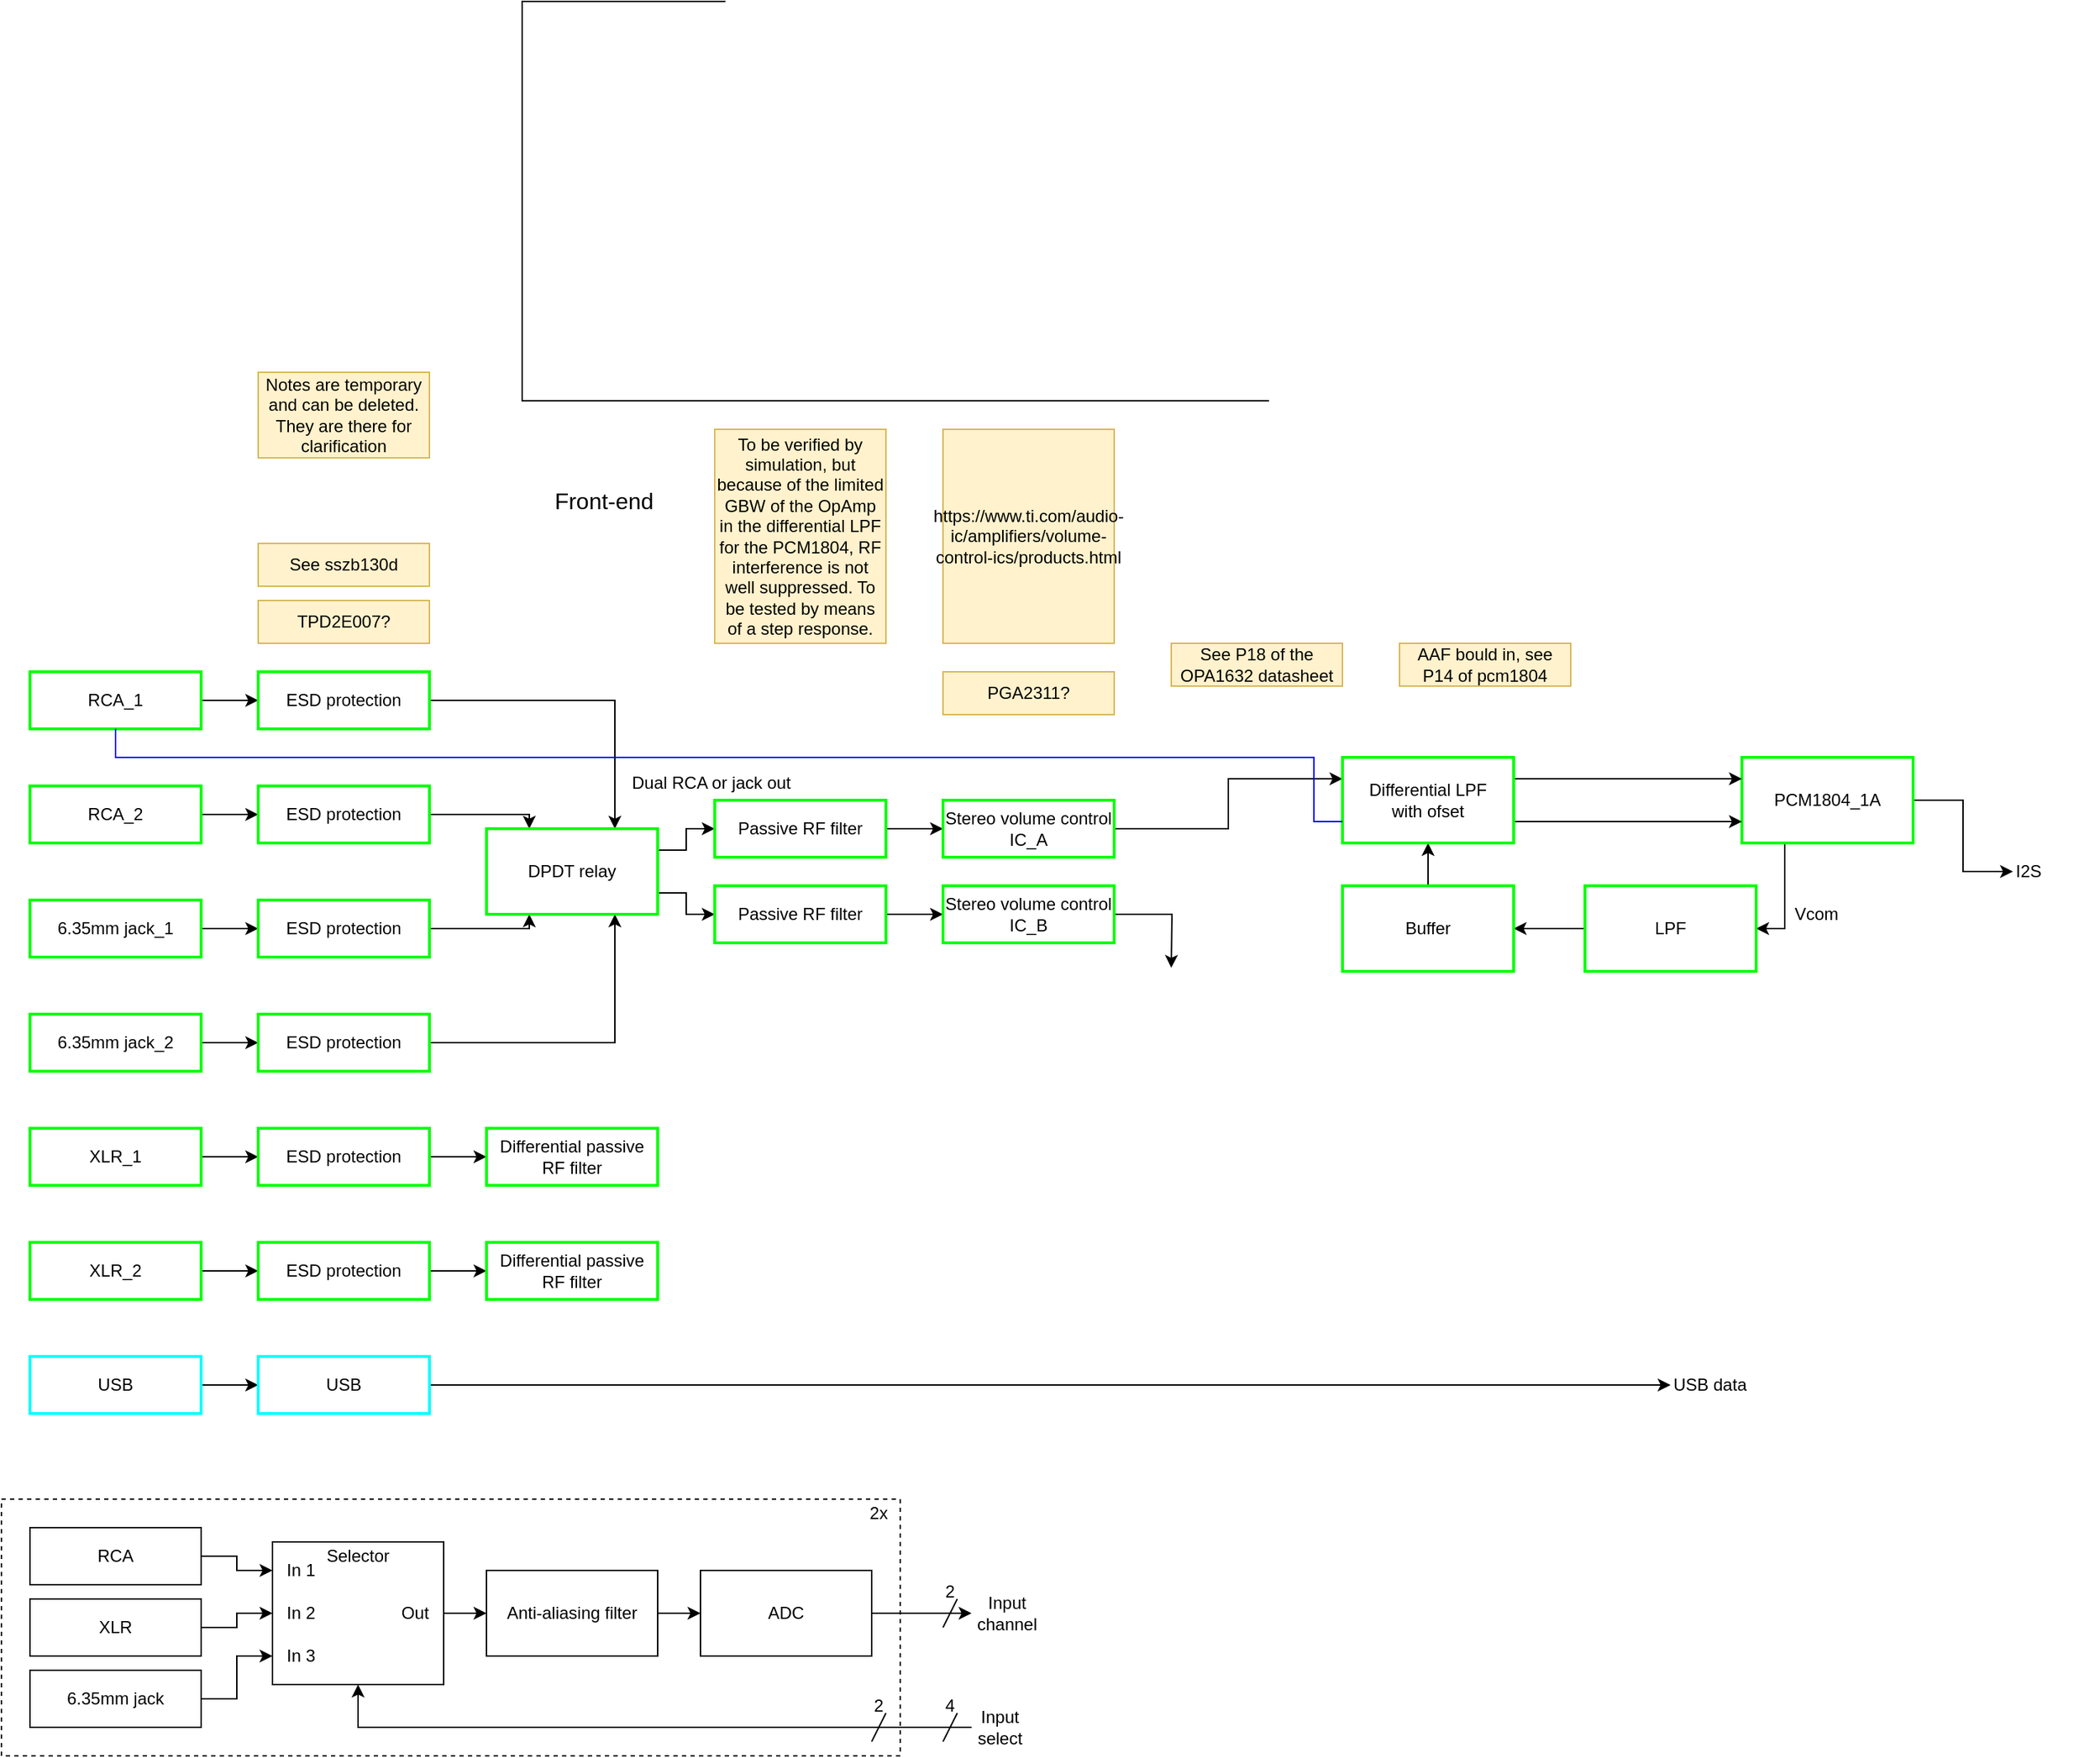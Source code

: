 <mxfile version="20.8.10" type="device"><diagram name="Front-end" id="cWm44dy0w8mPIGw9h7vB"><mxGraphModel dx="2058" dy="2834" grid="1" gridSize="10" guides="1" tooltips="1" connect="1" arrows="1" fold="1" page="1" pageScale="1" pageWidth="1169" pageHeight="1654" math="0" shadow="0"><root><mxCell id="Tum9GpHBGe6kB2Hy12o9-0"/><mxCell id="Tum9GpHBGe6kB2Hy12o9-1" parent="Tum9GpHBGe6kB2Hy12o9-0"/><mxCell id="Tum9GpHBGe6kB2Hy12o9-2" value="" style="rounded=0;whiteSpace=wrap;html=1;" parent="Tum9GpHBGe6kB2Hy12o9-1" vertex="1"><mxGeometry x="475" y="-220" width="670" height="280" as="geometry"/></mxCell><mxCell id="Tum9GpHBGe6kB2Hy12o9-3" value="" style="rounded=0;whiteSpace=wrap;html=1;dashed=1;" parent="Tum9GpHBGe6kB2Hy12o9-1" vertex="1"><mxGeometry x="110" y="830" width="630" height="180" as="geometry"/></mxCell><mxCell id="Tum9GpHBGe6kB2Hy12o9-4" value="" style="edgeStyle=orthogonalEdgeStyle;rounded=0;orthogonalLoop=1;jettySize=auto;html=1;startArrow=none;startFill=0;" parent="Tum9GpHBGe6kB2Hy12o9-1" source="Tum9GpHBGe6kB2Hy12o9-5" target="Tum9GpHBGe6kB2Hy12o9-7" edge="1"><mxGeometry relative="1" as="geometry"/></mxCell><mxCell id="Tum9GpHBGe6kB2Hy12o9-5" value="Anti-aliasing filter" style="rounded=0;whiteSpace=wrap;html=1;" parent="Tum9GpHBGe6kB2Hy12o9-1" vertex="1"><mxGeometry x="450" y="880" width="120" height="60" as="geometry"/></mxCell><mxCell id="Tum9GpHBGe6kB2Hy12o9-6" value="" style="edgeStyle=orthogonalEdgeStyle;rounded=0;orthogonalLoop=1;jettySize=auto;html=1;startArrow=none;startFill=0;entryX=0;entryY=0.5;entryDx=0;entryDy=0;" parent="Tum9GpHBGe6kB2Hy12o9-1" source="Tum9GpHBGe6kB2Hy12o9-7" target="Tum9GpHBGe6kB2Hy12o9-17" edge="1"><mxGeometry relative="1" as="geometry"><mxPoint x="770" y="910" as="targetPoint"/></mxGeometry></mxCell><mxCell id="Tum9GpHBGe6kB2Hy12o9-7" value="ADC" style="rounded=0;whiteSpace=wrap;html=1;" parent="Tum9GpHBGe6kB2Hy12o9-1" vertex="1"><mxGeometry x="600" y="880" width="120" height="60" as="geometry"/></mxCell><mxCell id="Tum9GpHBGe6kB2Hy12o9-8" style="edgeStyle=orthogonalEdgeStyle;rounded=0;orthogonalLoop=1;jettySize=auto;html=1;exitX=1;exitY=0.5;exitDx=0;exitDy=0;entryX=0;entryY=0.5;entryDx=0;entryDy=0;startArrow=none;startFill=0;" parent="Tum9GpHBGe6kB2Hy12o9-1" source="Tum9GpHBGe6kB2Hy12o9-9" target="Tum9GpHBGe6kB2Hy12o9-20" edge="1"><mxGeometry relative="1" as="geometry"/></mxCell><mxCell id="Tum9GpHBGe6kB2Hy12o9-9" value="RCA" style="rounded=0;whiteSpace=wrap;html=1;" parent="Tum9GpHBGe6kB2Hy12o9-1" vertex="1"><mxGeometry x="130" y="850" width="120" height="40" as="geometry"/></mxCell><mxCell id="Tum9GpHBGe6kB2Hy12o9-10" style="edgeStyle=orthogonalEdgeStyle;rounded=0;orthogonalLoop=1;jettySize=auto;html=1;exitX=1;exitY=0.5;exitDx=0;exitDy=0;startArrow=none;startFill=0;" parent="Tum9GpHBGe6kB2Hy12o9-1" source="Tum9GpHBGe6kB2Hy12o9-11" target="Tum9GpHBGe6kB2Hy12o9-21" edge="1"><mxGeometry relative="1" as="geometry"/></mxCell><mxCell id="Tum9GpHBGe6kB2Hy12o9-11" value="XLR" style="rounded=0;whiteSpace=wrap;html=1;" parent="Tum9GpHBGe6kB2Hy12o9-1" vertex="1"><mxGeometry x="130" y="900" width="120" height="40" as="geometry"/></mxCell><mxCell id="Tum9GpHBGe6kB2Hy12o9-12" style="edgeStyle=orthogonalEdgeStyle;rounded=0;orthogonalLoop=1;jettySize=auto;html=1;exitX=1;exitY=0.5;exitDx=0;exitDy=0;startArrow=none;startFill=0;entryX=0;entryY=0.5;entryDx=0;entryDy=0;" parent="Tum9GpHBGe6kB2Hy12o9-1" source="biP2eencUZLMIJbClhq1-16" target="Tum9GpHBGe6kB2Hy12o9-16" edge="1"><mxGeometry relative="1" as="geometry"><mxPoint x="470" y="760" as="targetPoint"/><Array as="points"><mxPoint x="760" y="750"/><mxPoint x="760" y="750"/></Array></mxGeometry></mxCell><mxCell id="biP2eencUZLMIJbClhq1-18" value="" style="edgeStyle=orthogonalEdgeStyle;rounded=0;orthogonalLoop=1;jettySize=auto;html=1;" parent="Tum9GpHBGe6kB2Hy12o9-1" source="Tum9GpHBGe6kB2Hy12o9-13" target="biP2eencUZLMIJbClhq1-16" edge="1"><mxGeometry relative="1" as="geometry"/></mxCell><mxCell id="Tum9GpHBGe6kB2Hy12o9-13" value="USB" style="rounded=0;whiteSpace=wrap;html=1;strokeColor=#00FFFF;strokeWidth=2;" parent="Tum9GpHBGe6kB2Hy12o9-1" vertex="1"><mxGeometry x="130" y="730" width="120" height="40" as="geometry"/></mxCell><mxCell id="Tum9GpHBGe6kB2Hy12o9-14" style="edgeStyle=orthogonalEdgeStyle;rounded=0;orthogonalLoop=1;jettySize=auto;html=1;exitX=1;exitY=0.5;exitDx=0;exitDy=0;entryX=0;entryY=0.5;entryDx=0;entryDy=0;startArrow=none;startFill=0;" parent="Tum9GpHBGe6kB2Hy12o9-1" source="Tum9GpHBGe6kB2Hy12o9-15" target="Tum9GpHBGe6kB2Hy12o9-22" edge="1"><mxGeometry relative="1" as="geometry"/></mxCell><mxCell id="Tum9GpHBGe6kB2Hy12o9-15" value="6.35mm jack" style="rounded=0;whiteSpace=wrap;html=1;" parent="Tum9GpHBGe6kB2Hy12o9-1" vertex="1"><mxGeometry x="130" y="950" width="120" height="40" as="geometry"/></mxCell><mxCell id="Tum9GpHBGe6kB2Hy12o9-16" value="USB data" style="text;html=1;strokeColor=none;fillColor=none;align=left;verticalAlign=middle;whiteSpace=wrap;rounded=0;" parent="Tum9GpHBGe6kB2Hy12o9-1" vertex="1"><mxGeometry x="1280" y="740" width="60" height="20" as="geometry"/></mxCell><mxCell id="Tum9GpHBGe6kB2Hy12o9-17" value="Input channel" style="text;html=1;strokeColor=none;fillColor=none;align=center;verticalAlign=middle;whiteSpace=wrap;rounded=0;" parent="Tum9GpHBGe6kB2Hy12o9-1" vertex="1"><mxGeometry x="790" y="900" width="50" height="20" as="geometry"/></mxCell><mxCell id="Tum9GpHBGe6kB2Hy12o9-18" style="edgeStyle=orthogonalEdgeStyle;rounded=0;orthogonalLoop=1;jettySize=auto;html=1;exitX=1;exitY=0.5;exitDx=0;exitDy=0;entryX=0;entryY=0.5;entryDx=0;entryDy=0;startArrow=none;startFill=0;" parent="Tum9GpHBGe6kB2Hy12o9-1" source="Tum9GpHBGe6kB2Hy12o9-19" target="Tum9GpHBGe6kB2Hy12o9-5" edge="1"><mxGeometry relative="1" as="geometry"/></mxCell><mxCell id="Tum9GpHBGe6kB2Hy12o9-19" value="" style="rounded=0;whiteSpace=wrap;html=1;" parent="Tum9GpHBGe6kB2Hy12o9-1" vertex="1"><mxGeometry x="300" y="860" width="120" height="100" as="geometry"/></mxCell><mxCell id="Tum9GpHBGe6kB2Hy12o9-20" value="In 1" style="text;html=1;strokeColor=none;fillColor=none;align=center;verticalAlign=middle;whiteSpace=wrap;rounded=0;" parent="Tum9GpHBGe6kB2Hy12o9-1" vertex="1"><mxGeometry x="300" y="870" width="40" height="20" as="geometry"/></mxCell><mxCell id="Tum9GpHBGe6kB2Hy12o9-21" value="In 2" style="text;html=1;strokeColor=none;fillColor=none;align=center;verticalAlign=middle;whiteSpace=wrap;rounded=0;" parent="Tum9GpHBGe6kB2Hy12o9-1" vertex="1"><mxGeometry x="300" y="900" width="40" height="20" as="geometry"/></mxCell><mxCell id="Tum9GpHBGe6kB2Hy12o9-22" value="In 3" style="text;html=1;strokeColor=none;fillColor=none;align=center;verticalAlign=middle;whiteSpace=wrap;rounded=0;" parent="Tum9GpHBGe6kB2Hy12o9-1" vertex="1"><mxGeometry x="300" y="930" width="40" height="20" as="geometry"/></mxCell><mxCell id="Tum9GpHBGe6kB2Hy12o9-23" value="Out" style="text;html=1;strokeColor=none;fillColor=none;align=center;verticalAlign=middle;whiteSpace=wrap;rounded=0;" parent="Tum9GpHBGe6kB2Hy12o9-1" vertex="1"><mxGeometry x="380" y="900" width="40" height="20" as="geometry"/></mxCell><mxCell id="Tum9GpHBGe6kB2Hy12o9-24" value="Selector" style="text;html=1;strokeColor=none;fillColor=none;align=center;verticalAlign=middle;whiteSpace=wrap;rounded=0;" parent="Tum9GpHBGe6kB2Hy12o9-1" vertex="1"><mxGeometry x="340" y="860" width="40" height="20" as="geometry"/></mxCell><mxCell id="Tum9GpHBGe6kB2Hy12o9-25" style="edgeStyle=orthogonalEdgeStyle;rounded=0;orthogonalLoop=1;jettySize=auto;html=1;exitX=0;exitY=0.5;exitDx=0;exitDy=0;entryX=0.5;entryY=1;entryDx=0;entryDy=0;startArrow=none;startFill=0;" parent="Tum9GpHBGe6kB2Hy12o9-1" source="Tum9GpHBGe6kB2Hy12o9-26" target="Tum9GpHBGe6kB2Hy12o9-19" edge="1"><mxGeometry relative="1" as="geometry"/></mxCell><mxCell id="Tum9GpHBGe6kB2Hy12o9-26" value="Input select" style="text;html=1;strokeColor=none;fillColor=none;align=center;verticalAlign=middle;whiteSpace=wrap;rounded=0;" parent="Tum9GpHBGe6kB2Hy12o9-1" vertex="1"><mxGeometry x="790" y="980" width="40" height="20" as="geometry"/></mxCell><mxCell id="Tum9GpHBGe6kB2Hy12o9-27" value="2x" style="text;html=1;strokeColor=none;fillColor=none;align=center;verticalAlign=middle;whiteSpace=wrap;rounded=0;dashed=1;" parent="Tum9GpHBGe6kB2Hy12o9-1" vertex="1"><mxGeometry x="710" y="830" width="30" height="20" as="geometry"/></mxCell><mxCell id="Tum9GpHBGe6kB2Hy12o9-28" value="" style="endArrow=none;html=1;" parent="Tum9GpHBGe6kB2Hy12o9-1" edge="1"><mxGeometry width="50" height="50" relative="1" as="geometry"><mxPoint x="770" y="920" as="sourcePoint"/><mxPoint x="780" y="900" as="targetPoint"/></mxGeometry></mxCell><mxCell id="Tum9GpHBGe6kB2Hy12o9-29" value="" style="endArrow=none;html=1;" parent="Tum9GpHBGe6kB2Hy12o9-1" edge="1"><mxGeometry width="50" height="50" relative="1" as="geometry"><mxPoint x="770" y="1000" as="sourcePoint"/><mxPoint x="780" y="980" as="targetPoint"/></mxGeometry></mxCell><mxCell id="Tum9GpHBGe6kB2Hy12o9-30" value="4" style="text;html=1;strokeColor=none;fillColor=none;align=center;verticalAlign=middle;whiteSpace=wrap;rounded=0;dashed=1;" parent="Tum9GpHBGe6kB2Hy12o9-1" vertex="1"><mxGeometry x="770" y="970" width="10" height="10" as="geometry"/></mxCell><mxCell id="Tum9GpHBGe6kB2Hy12o9-31" value="2" style="text;html=1;strokeColor=none;fillColor=none;align=center;verticalAlign=middle;whiteSpace=wrap;rounded=0;dashed=1;" parent="Tum9GpHBGe6kB2Hy12o9-1" vertex="1"><mxGeometry x="770" y="890" width="10" height="10" as="geometry"/></mxCell><mxCell id="Tum9GpHBGe6kB2Hy12o9-32" value="Front-end" style="text;html=1;strokeColor=none;fillColor=none;align=center;verticalAlign=middle;whiteSpace=wrap;rounded=0;dashed=1;fontSize=16;" parent="Tum9GpHBGe6kB2Hy12o9-1" vertex="1"><mxGeometry x="490" y="120" width="85" height="20" as="geometry"/></mxCell><mxCell id="Tum9GpHBGe6kB2Hy12o9-33" value="" style="endArrow=none;html=1;" parent="Tum9GpHBGe6kB2Hy12o9-1" edge="1"><mxGeometry width="50" height="50" relative="1" as="geometry"><mxPoint x="720" y="1000" as="sourcePoint"/><mxPoint x="730" y="980" as="targetPoint"/></mxGeometry></mxCell><mxCell id="Tum9GpHBGe6kB2Hy12o9-34" value="2" style="text;html=1;strokeColor=none;fillColor=none;align=center;verticalAlign=middle;whiteSpace=wrap;rounded=0;dashed=1;" parent="Tum9GpHBGe6kB2Hy12o9-1" vertex="1"><mxGeometry x="720" y="970" width="10" height="10" as="geometry"/></mxCell><mxCell id="biP2eencUZLMIJbClhq1-10" value="" style="edgeStyle=orthogonalEdgeStyle;rounded=0;orthogonalLoop=1;jettySize=auto;html=1;" parent="Tum9GpHBGe6kB2Hy12o9-1" source="biP2eencUZLMIJbClhq1-2" target="biP2eencUZLMIJbClhq1-9" edge="1"><mxGeometry relative="1" as="geometry"/></mxCell><mxCell id="biP2eencUZLMIJbClhq1-2" value="RCA_1" style="rounded=0;whiteSpace=wrap;html=1;strokeColor=#00FF00;strokeWidth=2;" parent="Tum9GpHBGe6kB2Hy12o9-1" vertex="1"><mxGeometry x="130" y="250" width="120" height="40" as="geometry"/></mxCell><mxCell id="biP2eencUZLMIJbClhq1-23" value="" style="edgeStyle=orthogonalEdgeStyle;rounded=0;orthogonalLoop=1;jettySize=auto;html=1;" parent="Tum9GpHBGe6kB2Hy12o9-1" source="biP2eencUZLMIJbClhq1-3" target="biP2eencUZLMIJbClhq1-11" edge="1"><mxGeometry relative="1" as="geometry"/></mxCell><mxCell id="biP2eencUZLMIJbClhq1-3" value="RCA_2" style="rounded=0;whiteSpace=wrap;html=1;strokeColor=#00FF00;strokeWidth=2;" parent="Tum9GpHBGe6kB2Hy12o9-1" vertex="1"><mxGeometry x="130" y="330" width="120" height="40" as="geometry"/></mxCell><mxCell id="biP2eencUZLMIJbClhq1-22" value="" style="edgeStyle=orthogonalEdgeStyle;rounded=0;orthogonalLoop=1;jettySize=auto;html=1;" parent="Tum9GpHBGe6kB2Hy12o9-1" source="biP2eencUZLMIJbClhq1-4" target="biP2eencUZLMIJbClhq1-12" edge="1"><mxGeometry relative="1" as="geometry"/></mxCell><mxCell id="biP2eencUZLMIJbClhq1-4" value="6.35mm jack_1" style="rounded=0;whiteSpace=wrap;html=1;strokeColor=#00FF00;strokeWidth=2;" parent="Tum9GpHBGe6kB2Hy12o9-1" vertex="1"><mxGeometry x="130" y="410" width="120" height="40" as="geometry"/></mxCell><mxCell id="biP2eencUZLMIJbClhq1-21" value="" style="edgeStyle=orthogonalEdgeStyle;rounded=0;orthogonalLoop=1;jettySize=auto;html=1;" parent="Tum9GpHBGe6kB2Hy12o9-1" source="biP2eencUZLMIJbClhq1-5" target="biP2eencUZLMIJbClhq1-13" edge="1"><mxGeometry relative="1" as="geometry"/></mxCell><mxCell id="biP2eencUZLMIJbClhq1-5" value="6.35mm jack_2" style="rounded=0;whiteSpace=wrap;html=1;strokeColor=#00FF00;strokeWidth=2;" parent="Tum9GpHBGe6kB2Hy12o9-1" vertex="1"><mxGeometry x="130" y="490" width="120" height="40" as="geometry"/></mxCell><mxCell id="biP2eencUZLMIJbClhq1-20" value="" style="edgeStyle=orthogonalEdgeStyle;rounded=0;orthogonalLoop=1;jettySize=auto;html=1;" parent="Tum9GpHBGe6kB2Hy12o9-1" source="biP2eencUZLMIJbClhq1-6" target="biP2eencUZLMIJbClhq1-14" edge="1"><mxGeometry relative="1" as="geometry"/></mxCell><mxCell id="biP2eencUZLMIJbClhq1-6" value="XLR_1" style="rounded=0;whiteSpace=wrap;html=1;strokeColor=#00FF00;strokeWidth=2;" parent="Tum9GpHBGe6kB2Hy12o9-1" vertex="1"><mxGeometry x="130" y="570" width="120" height="40" as="geometry"/></mxCell><mxCell id="biP2eencUZLMIJbClhq1-19" value="" style="edgeStyle=orthogonalEdgeStyle;rounded=0;orthogonalLoop=1;jettySize=auto;html=1;" parent="Tum9GpHBGe6kB2Hy12o9-1" source="biP2eencUZLMIJbClhq1-7" target="biP2eencUZLMIJbClhq1-15" edge="1"><mxGeometry relative="1" as="geometry"/></mxCell><mxCell id="biP2eencUZLMIJbClhq1-7" value="XLR_2" style="rounded=0;whiteSpace=wrap;html=1;strokeColor=#00FF00;strokeWidth=2;" parent="Tum9GpHBGe6kB2Hy12o9-1" vertex="1"><mxGeometry x="130" y="650" width="120" height="40" as="geometry"/></mxCell><mxCell id="biP2eencUZLMIJbClhq1-27" style="edgeStyle=orthogonalEdgeStyle;rounded=0;orthogonalLoop=1;jettySize=auto;html=1;entryX=0.75;entryY=0;entryDx=0;entryDy=0;" parent="Tum9GpHBGe6kB2Hy12o9-1" source="biP2eencUZLMIJbClhq1-9" target="biP2eencUZLMIJbClhq1-25" edge="1"><mxGeometry relative="1" as="geometry"/></mxCell><mxCell id="biP2eencUZLMIJbClhq1-9" value="ESD protection" style="rounded=0;whiteSpace=wrap;html=1;strokeColor=#00FF00;strokeWidth=2;" parent="Tum9GpHBGe6kB2Hy12o9-1" vertex="1"><mxGeometry x="290" y="250" width="120" height="40" as="geometry"/></mxCell><mxCell id="biP2eencUZLMIJbClhq1-26" style="edgeStyle=orthogonalEdgeStyle;rounded=0;orthogonalLoop=1;jettySize=auto;html=1;entryX=0.25;entryY=0;entryDx=0;entryDy=0;" parent="Tum9GpHBGe6kB2Hy12o9-1" source="biP2eencUZLMIJbClhq1-11" target="biP2eencUZLMIJbClhq1-25" edge="1"><mxGeometry relative="1" as="geometry"><Array as="points"><mxPoint x="480" y="350"/></Array></mxGeometry></mxCell><mxCell id="biP2eencUZLMIJbClhq1-11" value="ESD protection" style="rounded=0;whiteSpace=wrap;html=1;strokeColor=#00FF00;strokeWidth=2;" parent="Tum9GpHBGe6kB2Hy12o9-1" vertex="1"><mxGeometry x="290" y="330" width="120" height="40" as="geometry"/></mxCell><mxCell id="biP2eencUZLMIJbClhq1-28" style="edgeStyle=orthogonalEdgeStyle;rounded=0;orthogonalLoop=1;jettySize=auto;html=1;entryX=0.25;entryY=1;entryDx=0;entryDy=0;" parent="Tum9GpHBGe6kB2Hy12o9-1" source="biP2eencUZLMIJbClhq1-12" target="biP2eencUZLMIJbClhq1-25" edge="1"><mxGeometry relative="1" as="geometry"><Array as="points"><mxPoint x="480" y="430"/></Array></mxGeometry></mxCell><mxCell id="biP2eencUZLMIJbClhq1-12" value="ESD protection" style="rounded=0;whiteSpace=wrap;html=1;strokeColor=#00FF00;strokeWidth=2;" parent="Tum9GpHBGe6kB2Hy12o9-1" vertex="1"><mxGeometry x="290" y="410" width="120" height="40" as="geometry"/></mxCell><mxCell id="biP2eencUZLMIJbClhq1-29" style="edgeStyle=orthogonalEdgeStyle;rounded=0;orthogonalLoop=1;jettySize=auto;html=1;entryX=0.75;entryY=1;entryDx=0;entryDy=0;" parent="Tum9GpHBGe6kB2Hy12o9-1" source="biP2eencUZLMIJbClhq1-13" target="biP2eencUZLMIJbClhq1-25" edge="1"><mxGeometry relative="1" as="geometry"/></mxCell><mxCell id="biP2eencUZLMIJbClhq1-13" value="ESD protection" style="rounded=0;whiteSpace=wrap;html=1;strokeColor=#00FF00;strokeWidth=2;" parent="Tum9GpHBGe6kB2Hy12o9-1" vertex="1"><mxGeometry x="290" y="490" width="120" height="40" as="geometry"/></mxCell><mxCell id="biP2eencUZLMIJbClhq1-55" value="" style="edgeStyle=orthogonalEdgeStyle;rounded=0;orthogonalLoop=1;jettySize=auto;html=1;" parent="Tum9GpHBGe6kB2Hy12o9-1" source="biP2eencUZLMIJbClhq1-14" target="biP2eencUZLMIJbClhq1-48" edge="1"><mxGeometry relative="1" as="geometry"/></mxCell><mxCell id="biP2eencUZLMIJbClhq1-14" value="ESD protection" style="rounded=0;whiteSpace=wrap;html=1;strokeColor=#00FF00;strokeWidth=2;" parent="Tum9GpHBGe6kB2Hy12o9-1" vertex="1"><mxGeometry x="290" y="570" width="120" height="40" as="geometry"/></mxCell><mxCell id="biP2eencUZLMIJbClhq1-57" value="" style="edgeStyle=orthogonalEdgeStyle;rounded=0;orthogonalLoop=1;jettySize=auto;html=1;" parent="Tum9GpHBGe6kB2Hy12o9-1" source="biP2eencUZLMIJbClhq1-15" target="biP2eencUZLMIJbClhq1-56" edge="1"><mxGeometry relative="1" as="geometry"/></mxCell><mxCell id="biP2eencUZLMIJbClhq1-15" value="ESD protection" style="rounded=0;whiteSpace=wrap;html=1;strokeColor=#00FF00;strokeWidth=2;" parent="Tum9GpHBGe6kB2Hy12o9-1" vertex="1"><mxGeometry x="290" y="650" width="120" height="40" as="geometry"/></mxCell><mxCell id="biP2eencUZLMIJbClhq1-16" value="USB" style="rounded=0;whiteSpace=wrap;html=1;strokeColor=#00FFFF;strokeWidth=2;" parent="Tum9GpHBGe6kB2Hy12o9-1" vertex="1"><mxGeometry x="290" y="730" width="120" height="40" as="geometry"/></mxCell><mxCell id="biP2eencUZLMIJbClhq1-49" style="edgeStyle=orthogonalEdgeStyle;rounded=0;orthogonalLoop=1;jettySize=auto;html=1;exitX=1;exitY=0.25;exitDx=0;exitDy=0;entryX=0;entryY=0.5;entryDx=0;entryDy=0;" parent="Tum9GpHBGe6kB2Hy12o9-1" source="biP2eencUZLMIJbClhq1-25" target="biP2eencUZLMIJbClhq1-59" edge="1"><mxGeometry relative="1" as="geometry"><mxPoint x="610" y="375" as="targetPoint"/></mxGeometry></mxCell><mxCell id="biP2eencUZLMIJbClhq1-50" style="edgeStyle=orthogonalEdgeStyle;rounded=0;orthogonalLoop=1;jettySize=auto;html=1;exitX=1;exitY=0.75;exitDx=0;exitDy=0;entryX=0;entryY=0.5;entryDx=0;entryDy=0;" parent="Tum9GpHBGe6kB2Hy12o9-1" source="biP2eencUZLMIJbClhq1-25" target="biP2eencUZLMIJbClhq1-60" edge="1"><mxGeometry relative="1" as="geometry"><mxPoint x="610" y="405" as="targetPoint"/></mxGeometry></mxCell><mxCell id="biP2eencUZLMIJbClhq1-25" value="DPDT relay" style="rounded=0;whiteSpace=wrap;html=1;strokeColor=#00FF00;strokeWidth=2;" parent="Tum9GpHBGe6kB2Hy12o9-1" vertex="1"><mxGeometry x="450" y="360" width="120" height="60" as="geometry"/></mxCell><mxCell id="biP2eencUZLMIJbClhq1-30" value="Dual RCA or jack out" style="text;html=1;strokeColor=none;fillColor=none;align=left;verticalAlign=middle;whiteSpace=wrap;rounded=0;" parent="Tum9GpHBGe6kB2Hy12o9-1" vertex="1"><mxGeometry x="550" y="320" width="140" height="15" as="geometry"/></mxCell><mxCell id="biP2eencUZLMIJbClhq1-40" style="edgeStyle=orthogonalEdgeStyle;rounded=0;orthogonalLoop=1;jettySize=auto;html=1;exitX=0.25;exitY=1;exitDx=0;exitDy=0;entryX=1;entryY=0.5;entryDx=0;entryDy=0;" parent="Tum9GpHBGe6kB2Hy12o9-1" source="biP2eencUZLMIJbClhq1-31" target="biP2eencUZLMIJbClhq1-33" edge="1"><mxGeometry relative="1" as="geometry"><mxPoint x="1320" y="580" as="targetPoint"/></mxGeometry></mxCell><mxCell id="biP2eencUZLMIJbClhq1-62" style="edgeStyle=orthogonalEdgeStyle;rounded=0;orthogonalLoop=1;jettySize=auto;html=1;exitX=1;exitY=0.5;exitDx=0;exitDy=0;entryX=0;entryY=0.5;entryDx=0;entryDy=0;" parent="Tum9GpHBGe6kB2Hy12o9-1" source="biP2eencUZLMIJbClhq1-31" target="biP2eencUZLMIJbClhq1-63" edge="1"><mxGeometry relative="1" as="geometry"><mxPoint x="1490" y="410.276" as="targetPoint"/></mxGeometry></mxCell><mxCell id="biP2eencUZLMIJbClhq1-31" value="PCM1804_1A" style="rounded=0;whiteSpace=wrap;html=1;strokeColor=#00FF00;strokeWidth=2;" parent="Tum9GpHBGe6kB2Hy12o9-1" vertex="1"><mxGeometry x="1330" y="310" width="120" height="60" as="geometry"/></mxCell><mxCell id="biP2eencUZLMIJbClhq1-35" value="" style="edgeStyle=orthogonalEdgeStyle;rounded=0;orthogonalLoop=1;jettySize=auto;html=1;entryX=1;entryY=0.5;entryDx=0;entryDy=0;" parent="Tum9GpHBGe6kB2Hy12o9-1" source="biP2eencUZLMIJbClhq1-33" target="biP2eencUZLMIJbClhq1-34" edge="1"><mxGeometry relative="1" as="geometry"><mxPoint x="920" y="580.0" as="targetPoint"/></mxGeometry></mxCell><mxCell id="biP2eencUZLMIJbClhq1-33" value="LPF" style="rounded=0;whiteSpace=wrap;html=1;strokeColor=#00FF00;strokeWidth=2;" parent="Tum9GpHBGe6kB2Hy12o9-1" vertex="1"><mxGeometry x="1220" y="400" width="120" height="60" as="geometry"/></mxCell><mxCell id="biP2eencUZLMIJbClhq1-85" style="edgeStyle=orthogonalEdgeStyle;rounded=0;orthogonalLoop=1;jettySize=auto;html=1;entryX=0.5;entryY=1;entryDx=0;entryDy=0;" parent="Tum9GpHBGe6kB2Hy12o9-1" source="biP2eencUZLMIJbClhq1-34" target="biP2eencUZLMIJbClhq1-66" edge="1"><mxGeometry relative="1" as="geometry"/></mxCell><mxCell id="biP2eencUZLMIJbClhq1-34" value="Buffer" style="rounded=0;whiteSpace=wrap;html=1;strokeColor=#00FF00;strokeWidth=2;" parent="Tum9GpHBGe6kB2Hy12o9-1" vertex="1"><mxGeometry x="1050" y="400" width="120" height="60" as="geometry"/></mxCell><mxCell id="biP2eencUZLMIJbClhq1-41" value="Vcom" style="text;html=1;strokeColor=none;fillColor=none;align=left;verticalAlign=middle;whiteSpace=wrap;rounded=0;" parent="Tum9GpHBGe6kB2Hy12o9-1" vertex="1"><mxGeometry x="1365" y="410" width="50" height="20" as="geometry"/></mxCell><mxCell id="biP2eencUZLMIJbClhq1-52" style="edgeStyle=orthogonalEdgeStyle;rounded=0;orthogonalLoop=1;jettySize=auto;html=1;exitX=1;exitY=0.5;exitDx=0;exitDy=0;entryX=0;entryY=0.5;entryDx=0;entryDy=0;" parent="Tum9GpHBGe6kB2Hy12o9-1" source="biP2eencUZLMIJbClhq1-59" target="biP2eencUZLMIJbClhq1-88" edge="1"><mxGeometry relative="1" as="geometry"><mxPoint x="730" y="375" as="sourcePoint"/><mxPoint x="770" y="375" as="targetPoint"/></mxGeometry></mxCell><mxCell id="biP2eencUZLMIJbClhq1-53" style="edgeStyle=orthogonalEdgeStyle;rounded=0;orthogonalLoop=1;jettySize=auto;html=1;exitX=1;exitY=0.5;exitDx=0;exitDy=0;entryX=0;entryY=0.5;entryDx=0;entryDy=0;" parent="Tum9GpHBGe6kB2Hy12o9-1" source="biP2eencUZLMIJbClhq1-60" target="biP2eencUZLMIJbClhq1-89" edge="1"><mxGeometry relative="1" as="geometry"><mxPoint x="730" y="405" as="sourcePoint"/><mxPoint x="770" y="405" as="targetPoint"/></mxGeometry></mxCell><mxCell id="biP2eencUZLMIJbClhq1-46" value="See P18 of the OPA1632 datasheet" style="text;html=1;strokeColor=#d6b656;fillColor=#fff2cc;align=center;verticalAlign=middle;whiteSpace=wrap;rounded=0;" parent="Tum9GpHBGe6kB2Hy12o9-1" vertex="1"><mxGeometry x="930" y="230" width="120" height="30" as="geometry"/></mxCell><mxCell id="biP2eencUZLMIJbClhq1-47" value="See sszb130d" style="text;html=1;strokeColor=#d6b656;fillColor=#fff2cc;align=center;verticalAlign=middle;whiteSpace=wrap;rounded=0;" parent="Tum9GpHBGe6kB2Hy12o9-1" vertex="1"><mxGeometry x="290" y="160" width="120" height="30" as="geometry"/></mxCell><mxCell id="biP2eencUZLMIJbClhq1-48" value="Differential passive RF filter" style="rounded=0;whiteSpace=wrap;html=1;strokeColor=#00FF00;strokeWidth=2;" parent="Tum9GpHBGe6kB2Hy12o9-1" vertex="1"><mxGeometry x="450" y="570" width="120" height="40" as="geometry"/></mxCell><mxCell id="biP2eencUZLMIJbClhq1-77" style="edgeStyle=orthogonalEdgeStyle;rounded=0;orthogonalLoop=1;jettySize=auto;html=1;exitX=1;exitY=0.5;exitDx=0;exitDy=0;entryX=0;entryY=0.25;entryDx=0;entryDy=0;" parent="Tum9GpHBGe6kB2Hy12o9-1" source="biP2eencUZLMIJbClhq1-88" target="biP2eencUZLMIJbClhq1-66" edge="1"><mxGeometry relative="1" as="geometry"><mxPoint x="890" y="375" as="sourcePoint"/></mxGeometry></mxCell><mxCell id="biP2eencUZLMIJbClhq1-78" style="edgeStyle=orthogonalEdgeStyle;rounded=0;orthogonalLoop=1;jettySize=auto;html=1;exitX=1;exitY=0.5;exitDx=0;exitDy=0;entryX=0;entryY=0.75;entryDx=0;entryDy=0;" parent="Tum9GpHBGe6kB2Hy12o9-1" source="biP2eencUZLMIJbClhq1-89" edge="1"><mxGeometry relative="1" as="geometry"><mxPoint x="890" y="405" as="sourcePoint"/><mxPoint x="930" y="457.5" as="targetPoint"/></mxGeometry></mxCell><mxCell id="biP2eencUZLMIJbClhq1-56" value="Differential passive RF filter" style="rounded=0;whiteSpace=wrap;html=1;strokeColor=#00FF00;strokeWidth=2;" parent="Tum9GpHBGe6kB2Hy12o9-1" vertex="1"><mxGeometry x="450" y="650" width="120" height="40" as="geometry"/></mxCell><mxCell id="biP2eencUZLMIJbClhq1-58" value="AAF bould in, see P14 of pcm1804" style="text;html=1;strokeColor=#d6b656;fillColor=#fff2cc;align=center;verticalAlign=middle;whiteSpace=wrap;rounded=0;" parent="Tum9GpHBGe6kB2Hy12o9-1" vertex="1"><mxGeometry x="1090" y="230" width="120" height="30" as="geometry"/></mxCell><mxCell id="biP2eencUZLMIJbClhq1-59" value="Passive RF filter" style="rounded=0;whiteSpace=wrap;html=1;strokeColor=#00FF00;strokeWidth=2;" parent="Tum9GpHBGe6kB2Hy12o9-1" vertex="1"><mxGeometry x="610" y="340" width="120" height="40" as="geometry"/></mxCell><mxCell id="biP2eencUZLMIJbClhq1-60" value="Passive RF filter" style="rounded=0;whiteSpace=wrap;html=1;strokeColor=#00FF00;strokeWidth=2;" parent="Tum9GpHBGe6kB2Hy12o9-1" vertex="1"><mxGeometry x="610" y="400" width="120" height="40" as="geometry"/></mxCell><mxCell id="biP2eencUZLMIJbClhq1-61" value="To be verified by simulation, but because of the limited GBW of the OpAmp in the differential LPF for the PCM1804, RF interference is not well suppressed. To be tested by means of a step response." style="text;html=1;strokeColor=#d6b656;fillColor=#fff2cc;align=center;verticalAlign=middle;whiteSpace=wrap;rounded=0;" parent="Tum9GpHBGe6kB2Hy12o9-1" vertex="1"><mxGeometry x="610" y="80" width="120" height="150" as="geometry"/></mxCell><mxCell id="biP2eencUZLMIJbClhq1-63" value="I2S" style="text;html=1;strokeColor=none;fillColor=none;align=left;verticalAlign=middle;whiteSpace=wrap;rounded=0;" parent="Tum9GpHBGe6kB2Hy12o9-1" vertex="1"><mxGeometry x="1520" y="380" width="60" height="20" as="geometry"/></mxCell><mxCell id="biP2eencUZLMIJbClhq1-64" value="https://www.ti.com/audio-ic/amplifiers/volume-control-ics/products.html" style="text;html=1;strokeColor=#d6b656;fillColor=#fff2cc;align=center;verticalAlign=middle;whiteSpace=wrap;rounded=0;" parent="Tum9GpHBGe6kB2Hy12o9-1" vertex="1"><mxGeometry x="770" y="80" width="120" height="150" as="geometry"/></mxCell><mxCell id="biP2eencUZLMIJbClhq1-65" value="Notes are temporary and can be deleted. They are there for clarification" style="text;html=1;strokeColor=#d6b656;fillColor=#fff2cc;align=center;verticalAlign=middle;whiteSpace=wrap;rounded=0;" parent="Tum9GpHBGe6kB2Hy12o9-1" vertex="1"><mxGeometry x="290" y="40" width="120" height="60" as="geometry"/></mxCell><mxCell id="biP2eencUZLMIJbClhq1-83" style="edgeStyle=orthogonalEdgeStyle;rounded=0;orthogonalLoop=1;jettySize=auto;html=1;exitX=1;exitY=0.25;exitDx=0;exitDy=0;entryX=0;entryY=0.25;entryDx=0;entryDy=0;" parent="Tum9GpHBGe6kB2Hy12o9-1" source="biP2eencUZLMIJbClhq1-66" target="biP2eencUZLMIJbClhq1-31" edge="1"><mxGeometry relative="1" as="geometry"/></mxCell><mxCell id="biP2eencUZLMIJbClhq1-84" style="edgeStyle=orthogonalEdgeStyle;rounded=0;orthogonalLoop=1;jettySize=auto;html=1;exitX=1;exitY=0.75;exitDx=0;exitDy=0;entryX=0;entryY=0.75;entryDx=0;entryDy=0;" parent="Tum9GpHBGe6kB2Hy12o9-1" source="biP2eencUZLMIJbClhq1-66" target="biP2eencUZLMIJbClhq1-31" edge="1"><mxGeometry relative="1" as="geometry"/></mxCell><mxCell id="biP2eencUZLMIJbClhq1-66" value="Differential LPF&lt;br&gt;with ofset" style="rounded=0;whiteSpace=wrap;html=1;strokeColor=#00FF00;strokeWidth=2;" parent="Tum9GpHBGe6kB2Hy12o9-1" vertex="1"><mxGeometry x="1050" y="310" width="120" height="60" as="geometry"/></mxCell><mxCell id="biP2eencUZLMIJbClhq1-86" value="PGA2311?" style="text;html=1;strokeColor=#d6b656;fillColor=#fff2cc;align=center;verticalAlign=middle;whiteSpace=wrap;rounded=0;" parent="Tum9GpHBGe6kB2Hy12o9-1" vertex="1"><mxGeometry x="770" y="250" width="120" height="30" as="geometry"/></mxCell><mxCell id="biP2eencUZLMIJbClhq1-88" value="Stereo volume control IC_A" style="rounded=0;whiteSpace=wrap;html=1;strokeColor=#00FF00;strokeWidth=2;" parent="Tum9GpHBGe6kB2Hy12o9-1" vertex="1"><mxGeometry x="770" y="340" width="120" height="40" as="geometry"/></mxCell><mxCell id="biP2eencUZLMIJbClhq1-89" value="Stereo volume control IC_B" style="rounded=0;whiteSpace=wrap;html=1;strokeColor=#00FF00;strokeWidth=2;" parent="Tum9GpHBGe6kB2Hy12o9-1" vertex="1"><mxGeometry x="770" y="400" width="120" height="40" as="geometry"/></mxCell><mxCell id="biP2eencUZLMIJbClhq1-90" value="" style="endArrow=none;html=1;rounded=0;exitX=0.5;exitY=1;exitDx=0;exitDy=0;entryX=0;entryY=0.75;entryDx=0;entryDy=0;strokeColor=#0000FF;" parent="Tum9GpHBGe6kB2Hy12o9-1" source="biP2eencUZLMIJbClhq1-2" target="biP2eencUZLMIJbClhq1-66" edge="1"><mxGeometry width="50" height="50" relative="1" as="geometry"><mxPoint x="470" y="330" as="sourcePoint"/><mxPoint x="520" y="280" as="targetPoint"/><Array as="points"><mxPoint x="190" y="310"/><mxPoint x="1030" y="310"/><mxPoint x="1030" y="355"/></Array></mxGeometry></mxCell><mxCell id="VdfNybWVzb_oqKXlIH7X-1" value="TPD2E007?" style="text;html=1;strokeColor=#d6b656;fillColor=#fff2cc;align=center;verticalAlign=middle;whiteSpace=wrap;rounded=0;" parent="Tum9GpHBGe6kB2Hy12o9-1" vertex="1"><mxGeometry x="290" y="200" width="120" height="30" as="geometry"/></mxCell></root></mxGraphModel></diagram></mxfile>